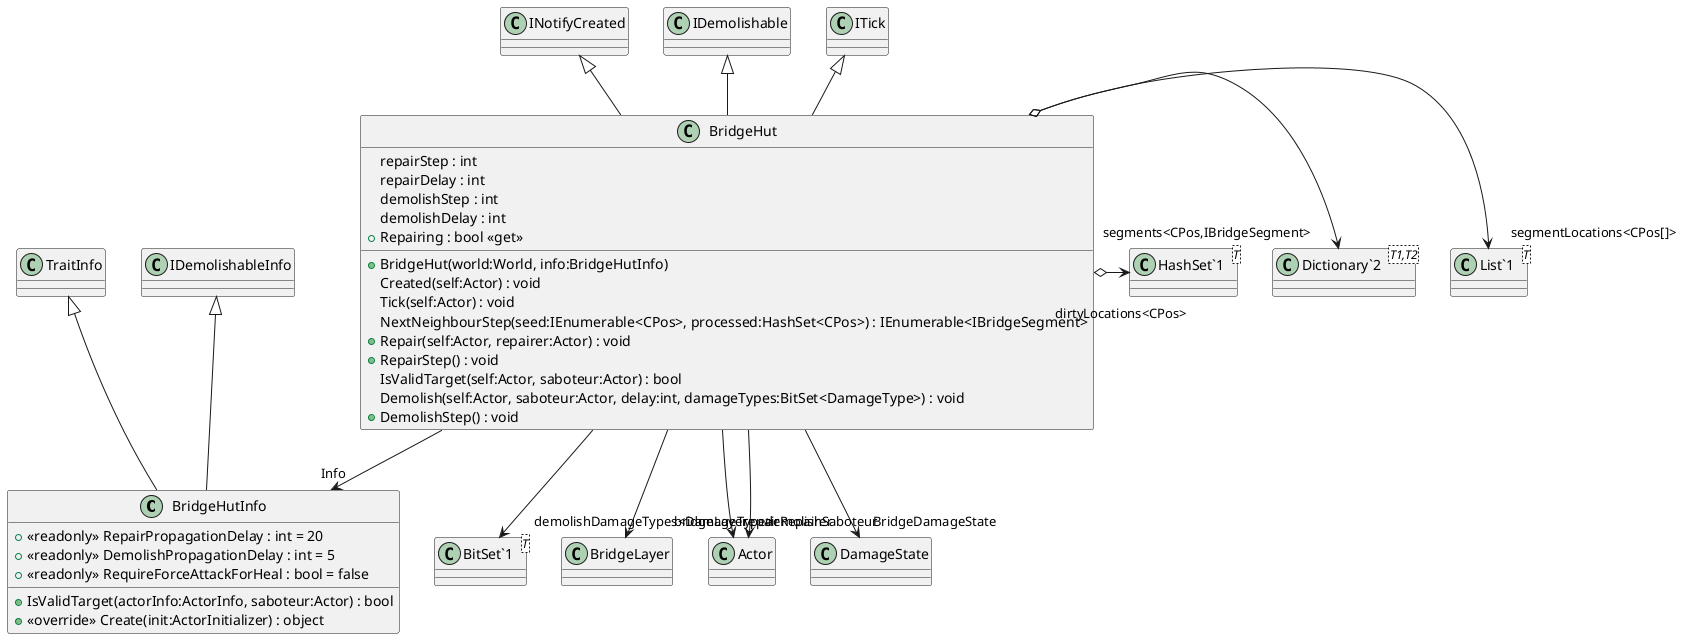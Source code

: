 @startuml
class BridgeHutInfo {
    + <<readonly>> RepairPropagationDelay : int = 20
    + <<readonly>> DemolishPropagationDelay : int = 5
    + <<readonly>> RequireForceAttackForHeal : bool = false
    + IsValidTarget(actorInfo:ActorInfo, saboteur:Actor) : bool
    + <<override>> Create(init:ActorInitializer) : object
}
class BridgeHut {
    repairStep : int
    repairDelay : int
    demolishStep : int
    demolishDelay : int
    + BridgeHut(world:World, info:BridgeHutInfo)
    Created(self:Actor) : void
    Tick(self:Actor) : void
    NextNeighbourStep(seed:IEnumerable<CPos>, processed:HashSet<CPos>) : IEnumerable<IBridgeSegment>
    + Repair(self:Actor, repairer:Actor) : void
    + RepairStep() : void
    IsValidTarget(self:Actor, saboteur:Actor) : bool
    Demolish(self:Actor, saboteur:Actor, delay:int, damageTypes:BitSet<DamageType>) : void
    + DemolishStep() : void
    + Repairing : bool <<get>>
}
class "List`1"<T> {
}
class "Dictionary`2"<T1,T2> {
}
class "HashSet`1"<T> {
}
class "BitSet`1"<T> {
}
TraitInfo <|-- BridgeHutInfo
IDemolishableInfo <|-- BridgeHutInfo
INotifyCreated <|-- BridgeHut
IDemolishable <|-- BridgeHut
ITick <|-- BridgeHut
BridgeHut --> "Info" BridgeHutInfo
BridgeHut --> "bridgeLayer" BridgeLayer
BridgeHut o-> "segmentLocations<CPos[]>" "List`1"
BridgeHut o-> "segments<CPos,IBridgeSegment>" "Dictionary`2"
BridgeHut o-> "dirtyLocations<CPos>" "HashSet`1"
BridgeHut --> "repairRepairer" Actor
BridgeHut --> "demolishSaboteur" Actor
BridgeHut --> "demolishDamageTypes<DamageType>" "BitSet`1"
BridgeHut --> "BridgeDamageState" DamageState
@enduml
